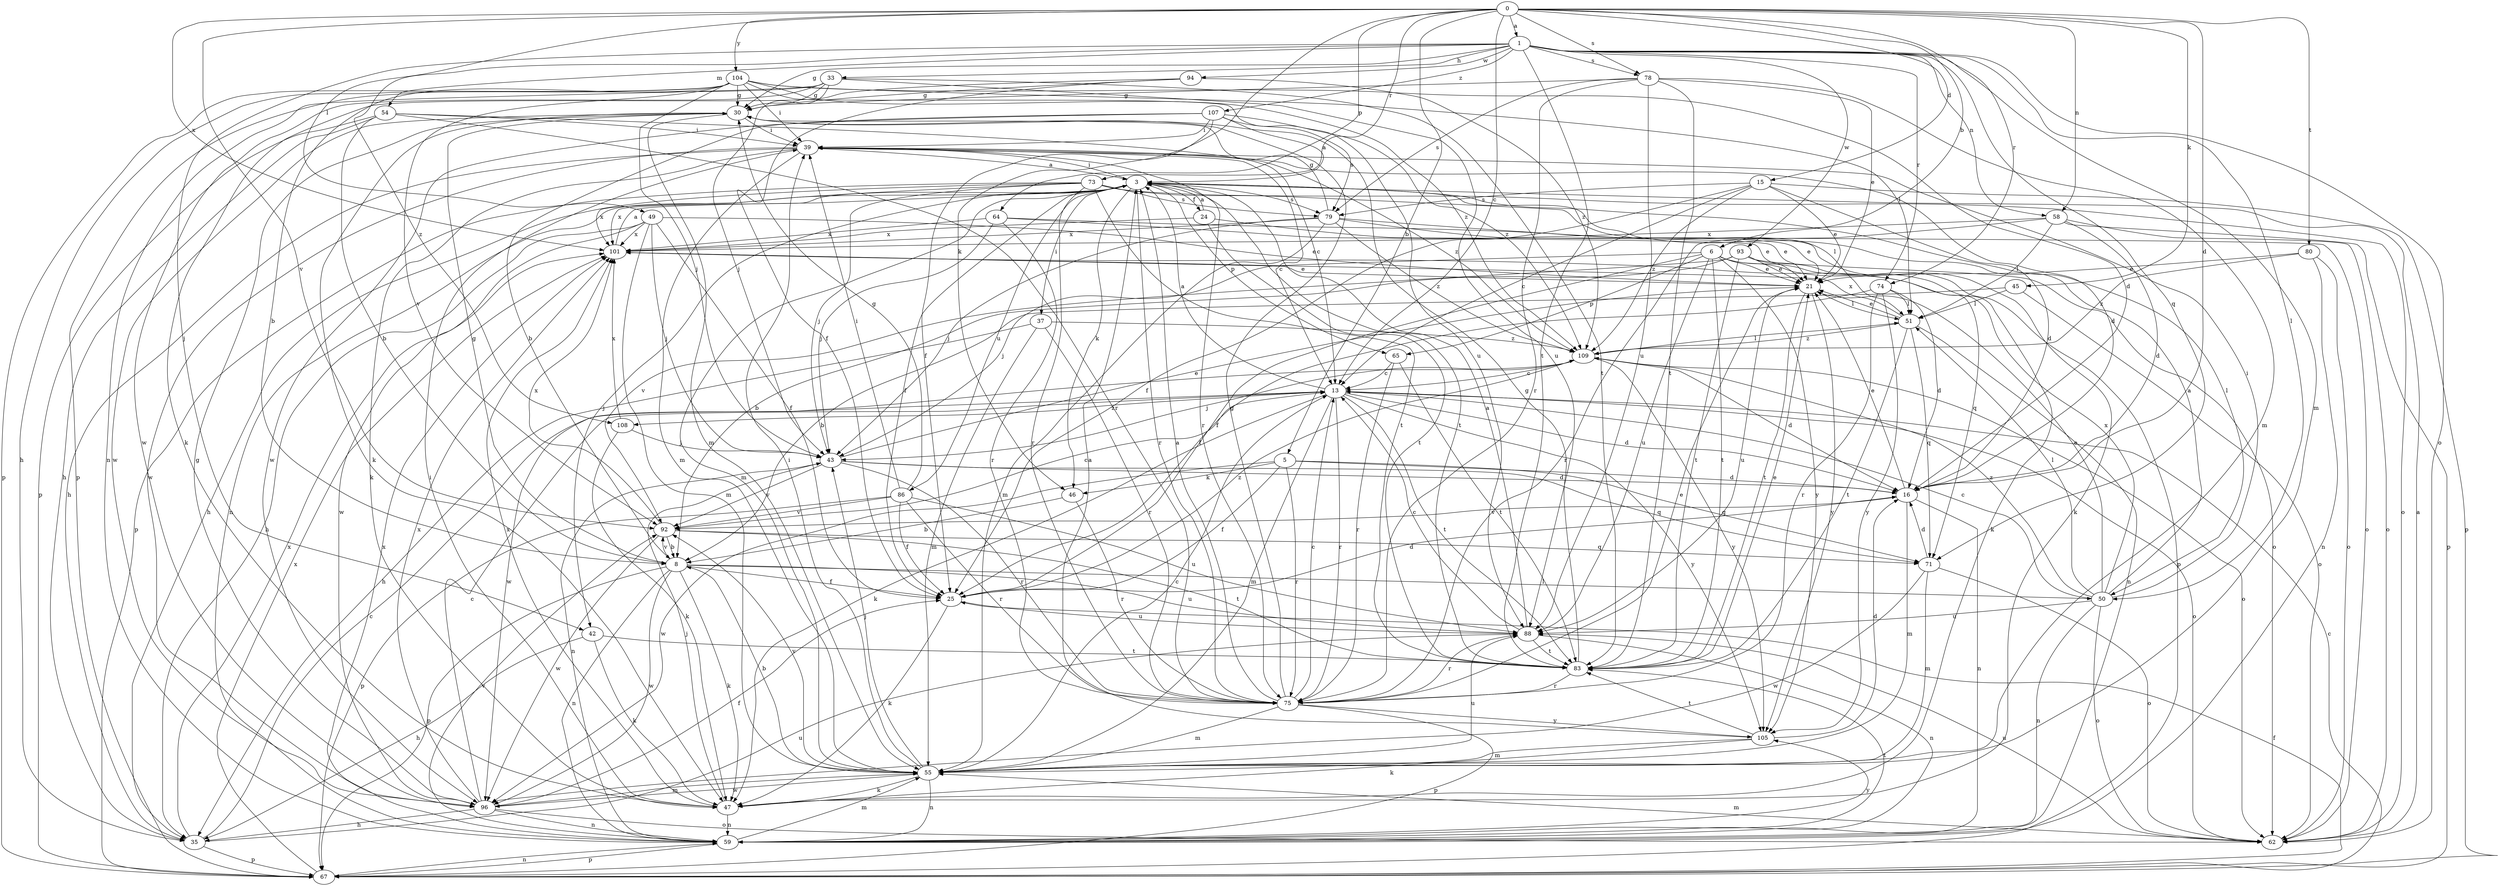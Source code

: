 strict digraph  {
0;
1;
3;
5;
6;
8;
13;
15;
16;
21;
24;
25;
30;
33;
35;
37;
39;
42;
43;
45;
46;
47;
49;
50;
51;
54;
55;
58;
59;
62;
64;
65;
67;
71;
73;
74;
75;
78;
79;
80;
83;
86;
88;
92;
93;
94;
96;
101;
104;
105;
107;
108;
109;
0 -> 1  [label=a];
0 -> 5  [label=b];
0 -> 6  [label=b];
0 -> 13  [label=c];
0 -> 15  [label=d];
0 -> 16  [label=d];
0 -> 45  [label=k];
0 -> 46  [label=k];
0 -> 49  [label=l];
0 -> 58  [label=n];
0 -> 64  [label=p];
0 -> 73  [label=r];
0 -> 74  [label=r];
0 -> 78  [label=s];
0 -> 80  [label=t];
0 -> 92  [label=v];
0 -> 101  [label=x];
0 -> 104  [label=y];
1 -> 30  [label=g];
1 -> 33  [label=h];
1 -> 42  [label=j];
1 -> 50  [label=l];
1 -> 54  [label=m];
1 -> 55  [label=m];
1 -> 58  [label=n];
1 -> 62  [label=o];
1 -> 71  [label=q];
1 -> 74  [label=r];
1 -> 78  [label=s];
1 -> 83  [label=t];
1 -> 93  [label=w];
1 -> 94  [label=w];
1 -> 107  [label=z];
1 -> 108  [label=z];
3 -> 24  [label=f];
3 -> 25  [label=f];
3 -> 37  [label=i];
3 -> 39  [label=i];
3 -> 42  [label=j];
3 -> 46  [label=k];
3 -> 50  [label=l];
3 -> 55  [label=m];
3 -> 59  [label=n];
3 -> 65  [label=p];
3 -> 75  [label=r];
3 -> 79  [label=s];
3 -> 83  [label=t];
3 -> 86  [label=u];
3 -> 101  [label=x];
5 -> 16  [label=d];
5 -> 25  [label=f];
5 -> 46  [label=k];
5 -> 71  [label=q];
5 -> 75  [label=r];
5 -> 96  [label=w];
6 -> 21  [label=e];
6 -> 25  [label=f];
6 -> 43  [label=j];
6 -> 47  [label=k];
6 -> 65  [label=p];
6 -> 71  [label=q];
6 -> 83  [label=t];
6 -> 88  [label=u];
6 -> 105  [label=y];
8 -> 25  [label=f];
8 -> 30  [label=g];
8 -> 47  [label=k];
8 -> 50  [label=l];
8 -> 59  [label=n];
8 -> 67  [label=p];
8 -> 88  [label=u];
8 -> 92  [label=v];
8 -> 96  [label=w];
13 -> 3  [label=a];
13 -> 16  [label=d];
13 -> 47  [label=k];
13 -> 55  [label=m];
13 -> 62  [label=o];
13 -> 75  [label=r];
13 -> 83  [label=t];
13 -> 105  [label=y];
13 -> 108  [label=z];
15 -> 13  [label=c];
15 -> 16  [label=d];
15 -> 21  [label=e];
15 -> 25  [label=f];
15 -> 67  [label=p];
15 -> 79  [label=s];
15 -> 109  [label=z];
16 -> 21  [label=e];
16 -> 55  [label=m];
16 -> 59  [label=n];
16 -> 92  [label=v];
21 -> 51  [label=l];
21 -> 83  [label=t];
21 -> 88  [label=u];
21 -> 105  [label=y];
24 -> 3  [label=a];
24 -> 21  [label=e];
24 -> 83  [label=t];
24 -> 101  [label=x];
25 -> 16  [label=d];
25 -> 47  [label=k];
25 -> 88  [label=u];
25 -> 109  [label=z];
30 -> 39  [label=i];
30 -> 47  [label=k];
30 -> 55  [label=m];
30 -> 96  [label=w];
33 -> 30  [label=g];
33 -> 43  [label=j];
33 -> 59  [label=n];
33 -> 67  [label=p];
33 -> 83  [label=t];
33 -> 88  [label=u];
33 -> 96  [label=w];
35 -> 13  [label=c];
35 -> 67  [label=p];
35 -> 88  [label=u];
35 -> 101  [label=x];
37 -> 35  [label=h];
37 -> 55  [label=m];
37 -> 75  [label=r];
37 -> 109  [label=z];
39 -> 3  [label=a];
39 -> 13  [label=c];
39 -> 16  [label=d];
39 -> 35  [label=h];
39 -> 47  [label=k];
39 -> 55  [label=m];
39 -> 75  [label=r];
39 -> 96  [label=w];
39 -> 109  [label=z];
42 -> 35  [label=h];
42 -> 47  [label=k];
42 -> 83  [label=t];
43 -> 16  [label=d];
43 -> 21  [label=e];
43 -> 59  [label=n];
43 -> 71  [label=q];
43 -> 75  [label=r];
43 -> 92  [label=v];
45 -> 8  [label=b];
45 -> 51  [label=l];
45 -> 62  [label=o];
46 -> 8  [label=b];
46 -> 75  [label=r];
47 -> 39  [label=i];
47 -> 43  [label=j];
47 -> 59  [label=n];
47 -> 101  [label=x];
49 -> 21  [label=e];
49 -> 25  [label=f];
49 -> 35  [label=h];
49 -> 43  [label=j];
49 -> 55  [label=m];
49 -> 96  [label=w];
49 -> 101  [label=x];
50 -> 3  [label=a];
50 -> 13  [label=c];
50 -> 21  [label=e];
50 -> 39  [label=i];
50 -> 51  [label=l];
50 -> 59  [label=n];
50 -> 62  [label=o];
50 -> 88  [label=u];
50 -> 101  [label=x];
50 -> 109  [label=z];
51 -> 21  [label=e];
51 -> 59  [label=n];
51 -> 71  [label=q];
51 -> 83  [label=t];
51 -> 101  [label=x];
51 -> 109  [label=z];
54 -> 8  [label=b];
54 -> 13  [label=c];
54 -> 35  [label=h];
54 -> 39  [label=i];
54 -> 67  [label=p];
54 -> 75  [label=r];
55 -> 8  [label=b];
55 -> 13  [label=c];
55 -> 39  [label=i];
55 -> 43  [label=j];
55 -> 47  [label=k];
55 -> 59  [label=n];
55 -> 88  [label=u];
55 -> 92  [label=v];
55 -> 96  [label=w];
58 -> 16  [label=d];
58 -> 51  [label=l];
58 -> 62  [label=o];
58 -> 67  [label=p];
58 -> 75  [label=r];
58 -> 101  [label=x];
59 -> 55  [label=m];
59 -> 67  [label=p];
59 -> 83  [label=t];
59 -> 92  [label=v];
59 -> 101  [label=x];
59 -> 105  [label=y];
62 -> 3  [label=a];
62 -> 55  [label=m];
62 -> 88  [label=u];
64 -> 21  [label=e];
64 -> 43  [label=j];
64 -> 62  [label=o];
64 -> 75  [label=r];
64 -> 101  [label=x];
65 -> 13  [label=c];
65 -> 75  [label=r];
65 -> 83  [label=t];
67 -> 13  [label=c];
67 -> 25  [label=f];
67 -> 59  [label=n];
67 -> 101  [label=x];
71 -> 16  [label=d];
71 -> 55  [label=m];
71 -> 62  [label=o];
71 -> 96  [label=w];
73 -> 35  [label=h];
73 -> 43  [label=j];
73 -> 51  [label=l];
73 -> 62  [label=o];
73 -> 67  [label=p];
73 -> 75  [label=r];
73 -> 79  [label=s];
73 -> 83  [label=t];
73 -> 101  [label=x];
74 -> 16  [label=d];
74 -> 25  [label=f];
74 -> 51  [label=l];
74 -> 75  [label=r];
74 -> 105  [label=y];
75 -> 3  [label=a];
75 -> 13  [label=c];
75 -> 21  [label=e];
75 -> 30  [label=g];
75 -> 55  [label=m];
75 -> 67  [label=p];
75 -> 105  [label=y];
78 -> 21  [label=e];
78 -> 30  [label=g];
78 -> 55  [label=m];
78 -> 75  [label=r];
78 -> 79  [label=s];
78 -> 83  [label=t];
78 -> 88  [label=u];
79 -> 21  [label=e];
79 -> 30  [label=g];
79 -> 43  [label=j];
79 -> 47  [label=k];
79 -> 55  [label=m];
79 -> 101  [label=x];
79 -> 109  [label=z];
80 -> 21  [label=e];
80 -> 59  [label=n];
80 -> 62  [label=o];
80 -> 109  [label=z];
83 -> 21  [label=e];
83 -> 30  [label=g];
83 -> 75  [label=r];
86 -> 25  [label=f];
86 -> 30  [label=g];
86 -> 39  [label=i];
86 -> 67  [label=p];
86 -> 75  [label=r];
86 -> 88  [label=u];
86 -> 92  [label=v];
88 -> 3  [label=a];
88 -> 13  [label=c];
88 -> 59  [label=n];
88 -> 75  [label=r];
88 -> 83  [label=t];
92 -> 8  [label=b];
92 -> 13  [label=c];
92 -> 71  [label=q];
92 -> 83  [label=t];
92 -> 96  [label=w];
92 -> 101  [label=x];
93 -> 8  [label=b];
93 -> 21  [label=e];
93 -> 62  [label=o];
93 -> 67  [label=p];
93 -> 83  [label=t];
93 -> 92  [label=v];
94 -> 25  [label=f];
94 -> 30  [label=g];
94 -> 47  [label=k];
94 -> 109  [label=z];
96 -> 13  [label=c];
96 -> 25  [label=f];
96 -> 30  [label=g];
96 -> 35  [label=h];
96 -> 55  [label=m];
96 -> 59  [label=n];
96 -> 62  [label=o];
96 -> 101  [label=x];
101 -> 3  [label=a];
101 -> 21  [label=e];
104 -> 8  [label=b];
104 -> 16  [label=d];
104 -> 30  [label=g];
104 -> 35  [label=h];
104 -> 39  [label=i];
104 -> 43  [label=j];
104 -> 51  [label=l];
104 -> 67  [label=p];
104 -> 88  [label=u];
104 -> 92  [label=v];
104 -> 109  [label=z];
105 -> 3  [label=a];
105 -> 16  [label=d];
105 -> 47  [label=k];
105 -> 55  [label=m];
105 -> 83  [label=t];
107 -> 3  [label=a];
107 -> 8  [label=b];
107 -> 25  [label=f];
107 -> 39  [label=i];
107 -> 79  [label=s];
107 -> 96  [label=w];
107 -> 109  [label=z];
108 -> 43  [label=j];
108 -> 47  [label=k];
108 -> 101  [label=x];
109 -> 13  [label=c];
109 -> 16  [label=d];
109 -> 43  [label=j];
109 -> 51  [label=l];
109 -> 62  [label=o];
109 -> 96  [label=w];
109 -> 105  [label=y];
}
